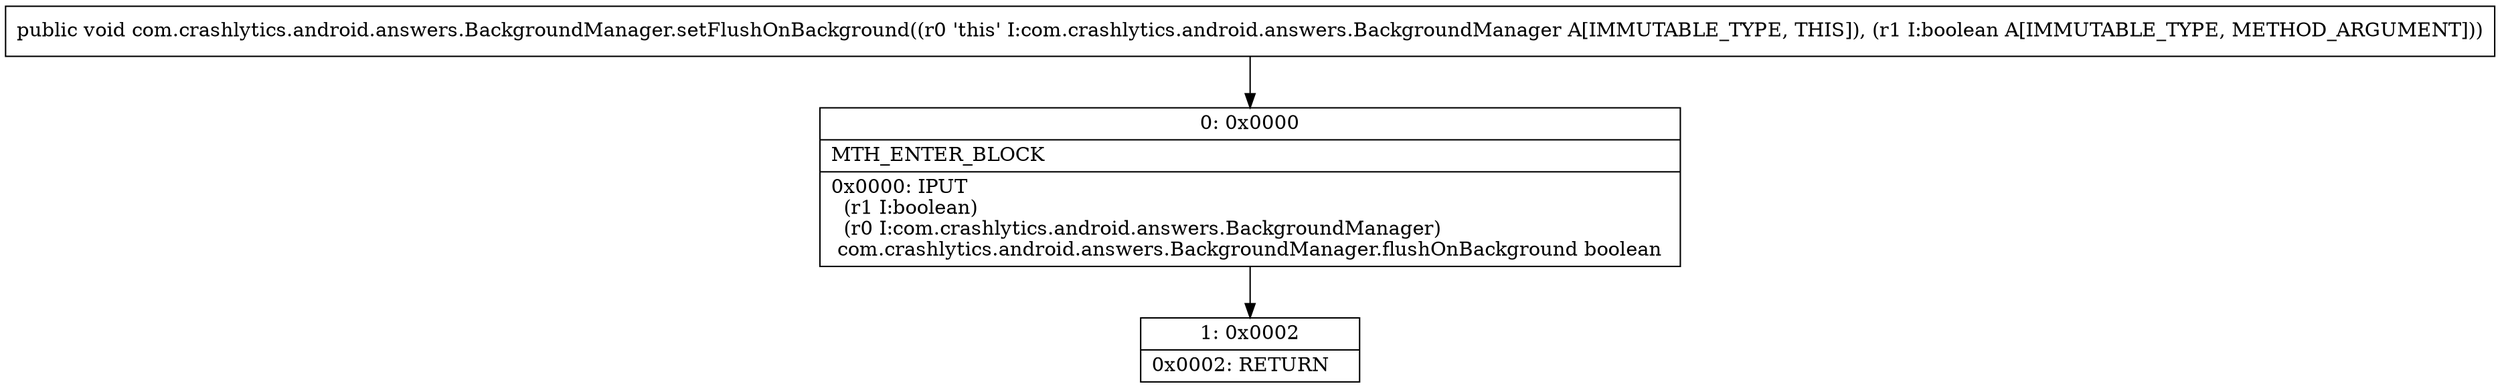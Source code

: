 digraph "CFG forcom.crashlytics.android.answers.BackgroundManager.setFlushOnBackground(Z)V" {
Node_0 [shape=record,label="{0\:\ 0x0000|MTH_ENTER_BLOCK\l|0x0000: IPUT  \l  (r1 I:boolean)\l  (r0 I:com.crashlytics.android.answers.BackgroundManager)\l com.crashlytics.android.answers.BackgroundManager.flushOnBackground boolean \l}"];
Node_1 [shape=record,label="{1\:\ 0x0002|0x0002: RETURN   \l}"];
MethodNode[shape=record,label="{public void com.crashlytics.android.answers.BackgroundManager.setFlushOnBackground((r0 'this' I:com.crashlytics.android.answers.BackgroundManager A[IMMUTABLE_TYPE, THIS]), (r1 I:boolean A[IMMUTABLE_TYPE, METHOD_ARGUMENT])) }"];
MethodNode -> Node_0;
Node_0 -> Node_1;
}

